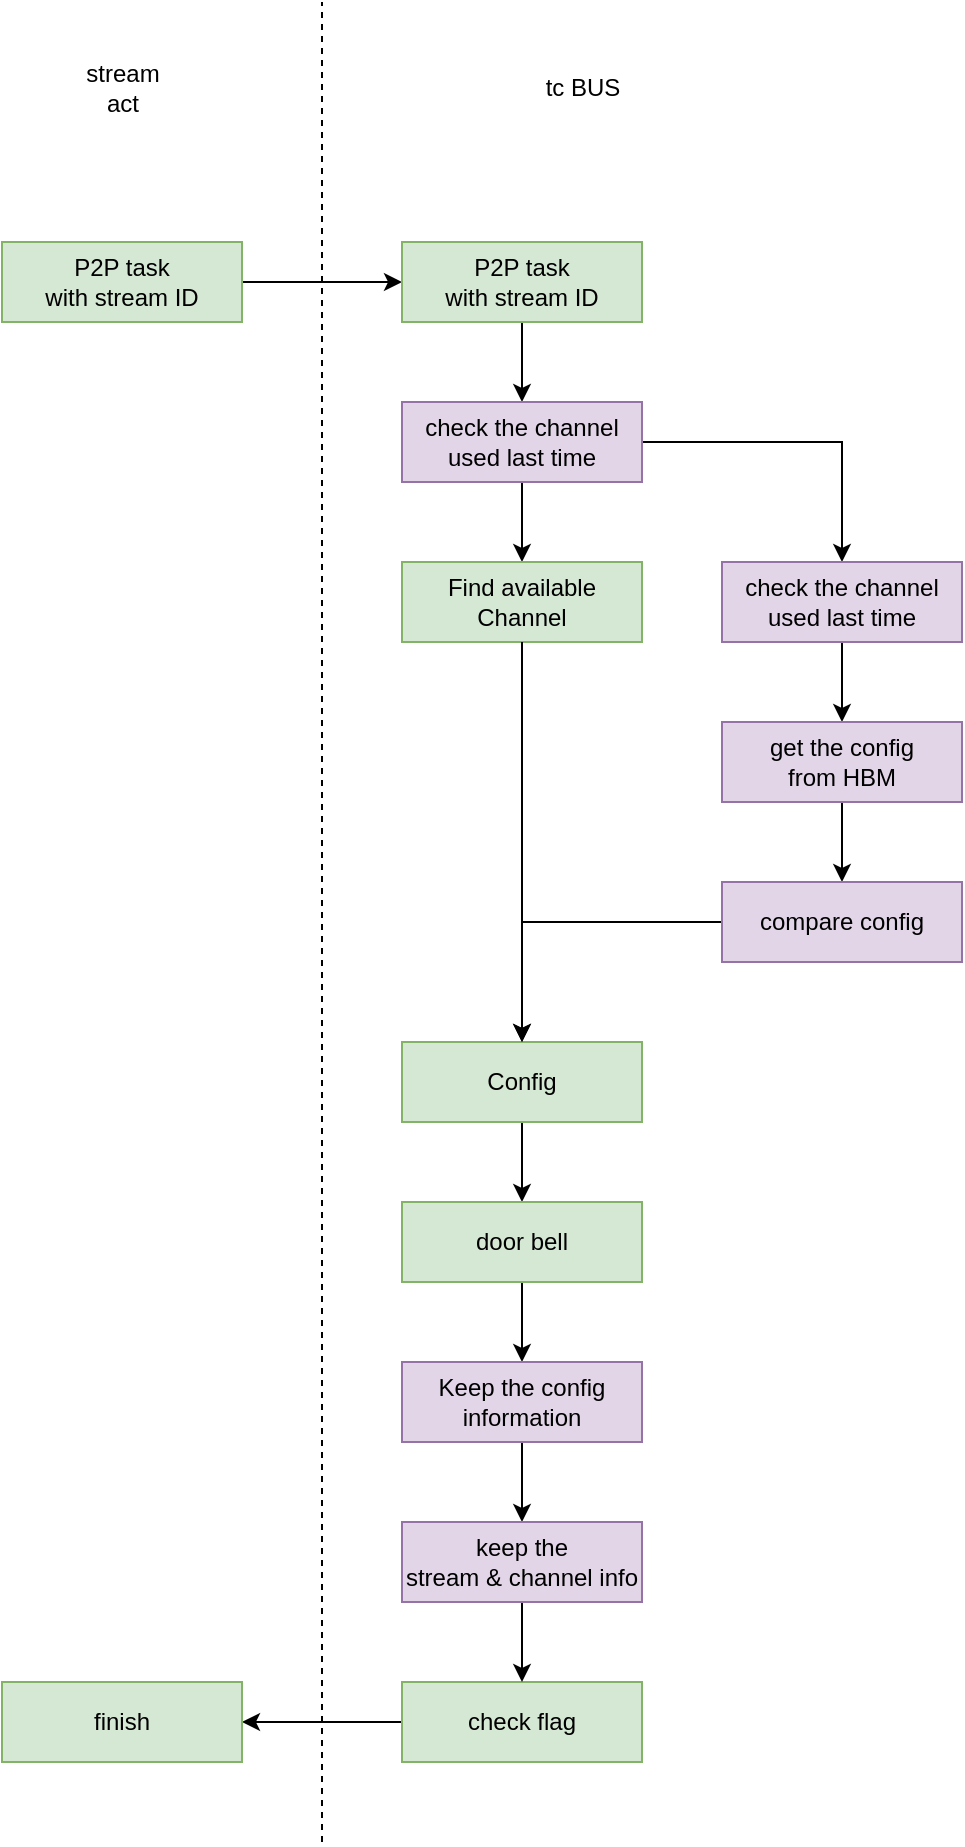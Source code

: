 <mxfile version="21.7.5" type="github">
  <diagram name="Page-1" id="HfpOXpwQql2t94BeDLET">
    <mxGraphModel dx="2074" dy="1144" grid="1" gridSize="10" guides="1" tooltips="1" connect="1" arrows="1" fold="1" page="1" pageScale="1" pageWidth="850" pageHeight="1100" math="0" shadow="0">
      <root>
        <mxCell id="0" />
        <mxCell id="1" parent="0" />
        <mxCell id="Exaalt7El9sxLW4z2eUL-5" value="" style="edgeStyle=orthogonalEdgeStyle;rounded=0;orthogonalLoop=1;jettySize=auto;html=1;" edge="1" parent="1" source="Exaalt7El9sxLW4z2eUL-1" target="Exaalt7El9sxLW4z2eUL-3">
          <mxGeometry relative="1" as="geometry" />
        </mxCell>
        <mxCell id="Exaalt7El9sxLW4z2eUL-1" value="P2P task&lt;br&gt;with stream ID" style="rounded=0;whiteSpace=wrap;html=1;fillColor=#d5e8d4;strokeColor=#82b366;" vertex="1" parent="1">
          <mxGeometry x="120" y="240" width="120" height="40" as="geometry" />
        </mxCell>
        <mxCell id="Exaalt7El9sxLW4z2eUL-2" value="" style="endArrow=none;dashed=1;html=1;rounded=0;" edge="1" parent="1">
          <mxGeometry width="50" height="50" relative="1" as="geometry">
            <mxPoint x="280" y="1040" as="sourcePoint" />
            <mxPoint x="280" y="120" as="targetPoint" />
          </mxGeometry>
        </mxCell>
        <mxCell id="Exaalt7El9sxLW4z2eUL-7" value="" style="edgeStyle=orthogonalEdgeStyle;rounded=0;orthogonalLoop=1;jettySize=auto;html=1;" edge="1" parent="1" source="Exaalt7El9sxLW4z2eUL-3" target="Exaalt7El9sxLW4z2eUL-6">
          <mxGeometry relative="1" as="geometry" />
        </mxCell>
        <mxCell id="Exaalt7El9sxLW4z2eUL-3" value="P2P task&lt;br&gt;with stream ID" style="rounded=0;whiteSpace=wrap;html=1;fillColor=#d5e8d4;strokeColor=#82b366;" vertex="1" parent="1">
          <mxGeometry x="320" y="240" width="120" height="40" as="geometry" />
        </mxCell>
        <mxCell id="Exaalt7El9sxLW4z2eUL-4" value="tc BUS" style="text;html=1;align=center;verticalAlign=middle;resizable=0;points=[];autosize=1;strokeColor=none;fillColor=none;" vertex="1" parent="1">
          <mxGeometry x="380" y="148" width="60" height="30" as="geometry" />
        </mxCell>
        <mxCell id="Exaalt7El9sxLW4z2eUL-9" value="" style="edgeStyle=orthogonalEdgeStyle;rounded=0;orthogonalLoop=1;jettySize=auto;html=1;" edge="1" parent="1" source="Exaalt7El9sxLW4z2eUL-6" target="Exaalt7El9sxLW4z2eUL-8">
          <mxGeometry relative="1" as="geometry" />
        </mxCell>
        <mxCell id="Exaalt7El9sxLW4z2eUL-11" value="" style="edgeStyle=orthogonalEdgeStyle;rounded=0;orthogonalLoop=1;jettySize=auto;html=1;" edge="1" parent="1" source="Exaalt7El9sxLW4z2eUL-6" target="Exaalt7El9sxLW4z2eUL-10">
          <mxGeometry relative="1" as="geometry" />
        </mxCell>
        <mxCell id="Exaalt7El9sxLW4z2eUL-6" value="check the channel&lt;br&gt;used last time" style="rounded=0;whiteSpace=wrap;html=1;fillColor=#e1d5e7;strokeColor=#9673a6;" vertex="1" parent="1">
          <mxGeometry x="320" y="320" width="120" height="40" as="geometry" />
        </mxCell>
        <mxCell id="Exaalt7El9sxLW4z2eUL-8" value="Find available Channel" style="rounded=0;whiteSpace=wrap;html=1;fillColor=#d5e8d4;strokeColor=#82b366;" vertex="1" parent="1">
          <mxGeometry x="320" y="400" width="120" height="40" as="geometry" />
        </mxCell>
        <mxCell id="Exaalt7El9sxLW4z2eUL-17" value="" style="edgeStyle=orthogonalEdgeStyle;rounded=0;orthogonalLoop=1;jettySize=auto;html=1;" edge="1" parent="1" source="Exaalt7El9sxLW4z2eUL-10" target="Exaalt7El9sxLW4z2eUL-12">
          <mxGeometry relative="1" as="geometry" />
        </mxCell>
        <mxCell id="Exaalt7El9sxLW4z2eUL-10" value="check the channel&lt;br&gt;used last time" style="rounded=0;whiteSpace=wrap;html=1;fillColor=#e1d5e7;strokeColor=#9673a6;" vertex="1" parent="1">
          <mxGeometry x="480" y="400" width="120" height="40" as="geometry" />
        </mxCell>
        <mxCell id="Exaalt7El9sxLW4z2eUL-18" value="" style="edgeStyle=orthogonalEdgeStyle;rounded=0;orthogonalLoop=1;jettySize=auto;html=1;" edge="1" parent="1" source="Exaalt7El9sxLW4z2eUL-12" target="Exaalt7El9sxLW4z2eUL-14">
          <mxGeometry relative="1" as="geometry" />
        </mxCell>
        <mxCell id="Exaalt7El9sxLW4z2eUL-12" value="get the config &lt;br&gt;from HBM" style="rounded=0;whiteSpace=wrap;html=1;fillColor=#e1d5e7;strokeColor=#9673a6;" vertex="1" parent="1">
          <mxGeometry x="480" y="480" width="120" height="40" as="geometry" />
        </mxCell>
        <mxCell id="Exaalt7El9sxLW4z2eUL-23" value="" style="edgeStyle=orthogonalEdgeStyle;rounded=0;orthogonalLoop=1;jettySize=auto;html=1;" edge="1" parent="1" source="Exaalt7El9sxLW4z2eUL-13" target="Exaalt7El9sxLW4z2eUL-19">
          <mxGeometry relative="1" as="geometry" />
        </mxCell>
        <mxCell id="Exaalt7El9sxLW4z2eUL-13" value="Config" style="rounded=0;whiteSpace=wrap;html=1;fillColor=#d5e8d4;strokeColor=#82b366;" vertex="1" parent="1">
          <mxGeometry x="320" y="640" width="120" height="40" as="geometry" />
        </mxCell>
        <mxCell id="Exaalt7El9sxLW4z2eUL-15" value="" style="edgeStyle=orthogonalEdgeStyle;rounded=0;orthogonalLoop=1;jettySize=auto;html=1;" edge="1" parent="1" source="Exaalt7El9sxLW4z2eUL-14" target="Exaalt7El9sxLW4z2eUL-13">
          <mxGeometry relative="1" as="geometry" />
        </mxCell>
        <mxCell id="Exaalt7El9sxLW4z2eUL-14" value="compare config" style="rounded=0;whiteSpace=wrap;html=1;fillColor=#e1d5e7;strokeColor=#9673a6;" vertex="1" parent="1">
          <mxGeometry x="480" y="560" width="120" height="40" as="geometry" />
        </mxCell>
        <mxCell id="Exaalt7El9sxLW4z2eUL-16" value="" style="edgeStyle=orthogonalEdgeStyle;rounded=0;orthogonalLoop=1;jettySize=auto;html=1;exitX=0.5;exitY=1;exitDx=0;exitDy=0;entryX=0.5;entryY=0;entryDx=0;entryDy=0;" edge="1" parent="1" source="Exaalt7El9sxLW4z2eUL-8" target="Exaalt7El9sxLW4z2eUL-13">
          <mxGeometry relative="1" as="geometry">
            <mxPoint x="390" y="370" as="sourcePoint" />
            <mxPoint x="390" y="410" as="targetPoint" />
          </mxGeometry>
        </mxCell>
        <mxCell id="Exaalt7El9sxLW4z2eUL-26" value="" style="edgeStyle=orthogonalEdgeStyle;rounded=0;orthogonalLoop=1;jettySize=auto;html=1;" edge="1" parent="1" source="Exaalt7El9sxLW4z2eUL-19" target="Exaalt7El9sxLW4z2eUL-21">
          <mxGeometry relative="1" as="geometry" />
        </mxCell>
        <mxCell id="Exaalt7El9sxLW4z2eUL-19" value="door bell" style="rounded=0;whiteSpace=wrap;html=1;fillColor=#d5e8d4;strokeColor=#82b366;" vertex="1" parent="1">
          <mxGeometry x="320" y="720" width="120" height="40" as="geometry" />
        </mxCell>
        <mxCell id="Exaalt7El9sxLW4z2eUL-30" value="" style="edgeStyle=orthogonalEdgeStyle;rounded=0;orthogonalLoop=1;jettySize=auto;html=1;" edge="1" parent="1" source="Exaalt7El9sxLW4z2eUL-20" target="Exaalt7El9sxLW4z2eUL-29">
          <mxGeometry relative="1" as="geometry" />
        </mxCell>
        <mxCell id="Exaalt7El9sxLW4z2eUL-20" value="check flag" style="rounded=0;whiteSpace=wrap;html=1;fillColor=#d5e8d4;strokeColor=#82b366;" vertex="1" parent="1">
          <mxGeometry x="320" y="960" width="120" height="40" as="geometry" />
        </mxCell>
        <mxCell id="Exaalt7El9sxLW4z2eUL-25" value="" style="edgeStyle=orthogonalEdgeStyle;rounded=0;orthogonalLoop=1;jettySize=auto;html=1;" edge="1" parent="1" source="Exaalt7El9sxLW4z2eUL-21" target="Exaalt7El9sxLW4z2eUL-24">
          <mxGeometry relative="1" as="geometry" />
        </mxCell>
        <mxCell id="Exaalt7El9sxLW4z2eUL-21" value="Keep the config&lt;br&gt;information" style="rounded=0;whiteSpace=wrap;html=1;fillColor=#e1d5e7;strokeColor=#9673a6;" vertex="1" parent="1">
          <mxGeometry x="320" y="800" width="120" height="40" as="geometry" />
        </mxCell>
        <mxCell id="Exaalt7El9sxLW4z2eUL-27" value="" style="edgeStyle=orthogonalEdgeStyle;rounded=0;orthogonalLoop=1;jettySize=auto;html=1;" edge="1" parent="1" source="Exaalt7El9sxLW4z2eUL-24" target="Exaalt7El9sxLW4z2eUL-20">
          <mxGeometry relative="1" as="geometry" />
        </mxCell>
        <mxCell id="Exaalt7El9sxLW4z2eUL-24" value="keep the &lt;br&gt;stream &amp;amp; channel info" style="rounded=0;whiteSpace=wrap;html=1;fillColor=#e1d5e7;strokeColor=#9673a6;" vertex="1" parent="1">
          <mxGeometry x="320" y="880" width="120" height="40" as="geometry" />
        </mxCell>
        <mxCell id="Exaalt7El9sxLW4z2eUL-28" value="stream&lt;br&gt;act" style="text;html=1;align=center;verticalAlign=middle;resizable=0;points=[];autosize=1;strokeColor=none;fillColor=none;" vertex="1" parent="1">
          <mxGeometry x="150" y="143" width="60" height="40" as="geometry" />
        </mxCell>
        <mxCell id="Exaalt7El9sxLW4z2eUL-29" value="finish" style="rounded=0;whiteSpace=wrap;html=1;fillColor=#d5e8d4;strokeColor=#82b366;" vertex="1" parent="1">
          <mxGeometry x="120" y="960" width="120" height="40" as="geometry" />
        </mxCell>
      </root>
    </mxGraphModel>
  </diagram>
</mxfile>
